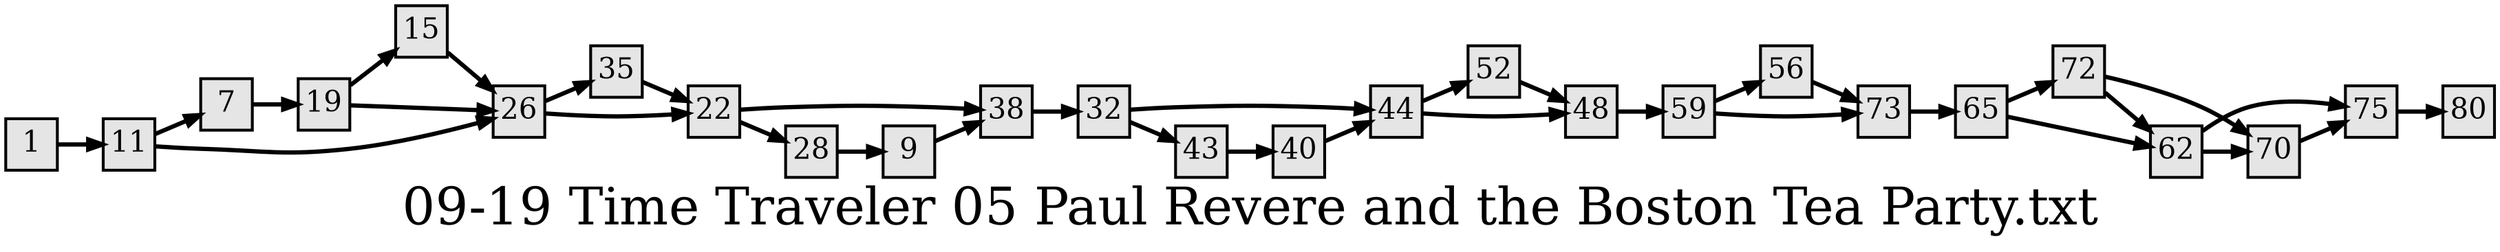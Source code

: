 digraph g{
  graph [ label="09-19 Time Traveler 05 Paul Revere and the Boston Tea Party.txt" rankdir=LR, ordering=out, fontsize=36, nodesep="0.35", ranksep="0.45"];
  node  [shape=rect, penwidth=2, fontsize=20, style=filled, fillcolor=grey90, margin="0,0", labelfloat=true, regular=true, fixedsize=true];
  edge  [labelfloat=true, penwidth=3, fontsize=12];

  1 -> 11;
  7 -> 19;
  9 -> 38;
  11 -> 7;
  11 -> 26;
  15 -> 26;
  19 -> 15;
  19 -> 26;
  22 -> 38;
  22 -> 28;
  26 -> 35;
  26 -> 22;
  28 -> 9;
  32 -> 44;
  32 -> 43;
  35 -> 22;
  38 -> 32;
  40 -> 44;
  43 -> 40;
  44 -> 52;
  44 -> 48;
  48 -> 59;
  52 -> 48;
  56 -> 73;
  59 -> 56;
  59 -> 73;
  62 -> 75;
  62 -> 70;
  65 -> 72;
  65 -> 62;
  70 -> 75;
  72 -> 70;
  72 -> 62;
  73 -> 65;
  75 -> 80;
}


